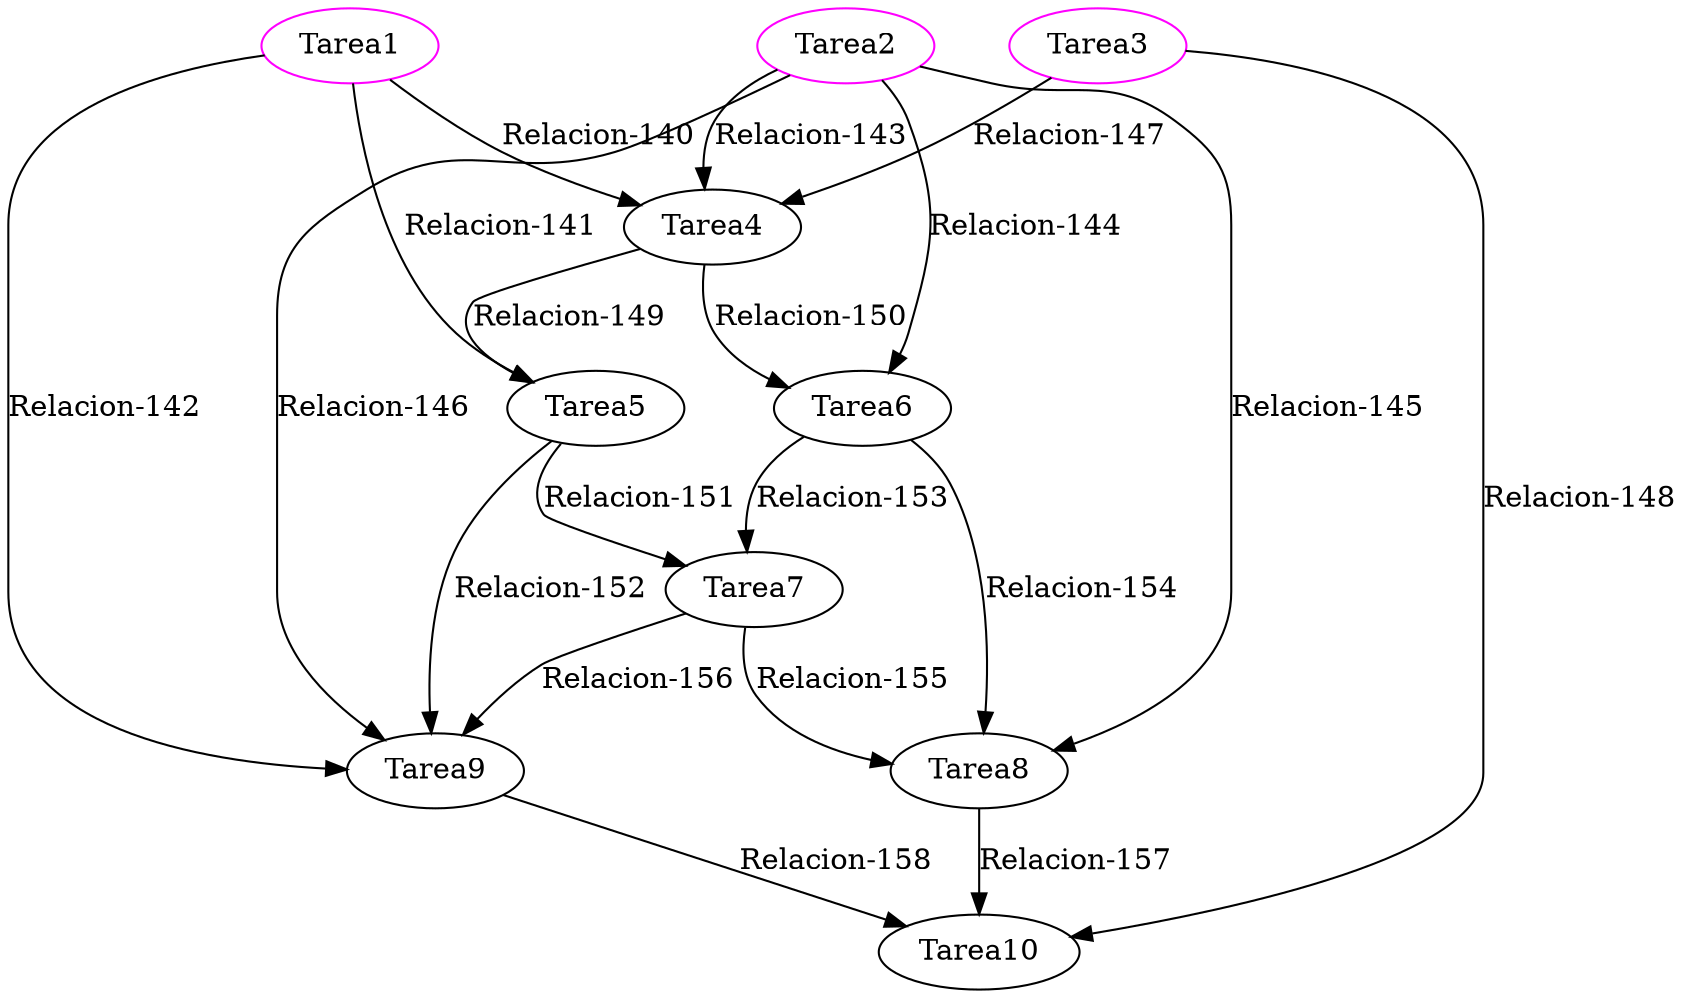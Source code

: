 strict digraph G {
  1 [ color="magenta" label="Tarea1" ];
  2 [ color="magenta" label="Tarea2" ];
  3 [ color="magenta" label="Tarea3" ];
  4 [ color="black" label="Tarea4" ];
  5 [ color="black" label="Tarea5" ];
  6 [ color="black" label="Tarea6" ];
  7 [ color="black" label="Tarea7" ];
  8 [ color="black" label="Tarea8" ];
  9 [ color="black" label="Tarea9" ];
  10 [ color="black" label="Tarea10" ];
  1 -> 4 [ color="black" label="Relacion-140" ];
  1 -> 5 [ color="black" label="Relacion-141" ];
  1 -> 9 [ color="black" label="Relacion-142" ];
  2 -> 4 [ color="black" label="Relacion-143" ];
  2 -> 6 [ color="black" label="Relacion-144" ];
  2 -> 8 [ color="black" label="Relacion-145" ];
  2 -> 9 [ color="black" label="Relacion-146" ];
  3 -> 4 [ color="black" label="Relacion-147" ];
  3 -> 10 [ color="black" label="Relacion-148" ];
  4 -> 5 [ color="black" label="Relacion-149" ];
  4 -> 6 [ color="black" label="Relacion-150" ];
  5 -> 7 [ color="black" label="Relacion-151" ];
  5 -> 9 [ color="black" label="Relacion-152" ];
  6 -> 7 [ color="black" label="Relacion-153" ];
  6 -> 8 [ color="black" label="Relacion-154" ];
  7 -> 8 [ color="black" label="Relacion-155" ];
  7 -> 9 [ color="black" label="Relacion-156" ];
  8 -> 10 [ color="black" label="Relacion-157" ];
  9 -> 10 [ color="black" label="Relacion-158" ];
}
